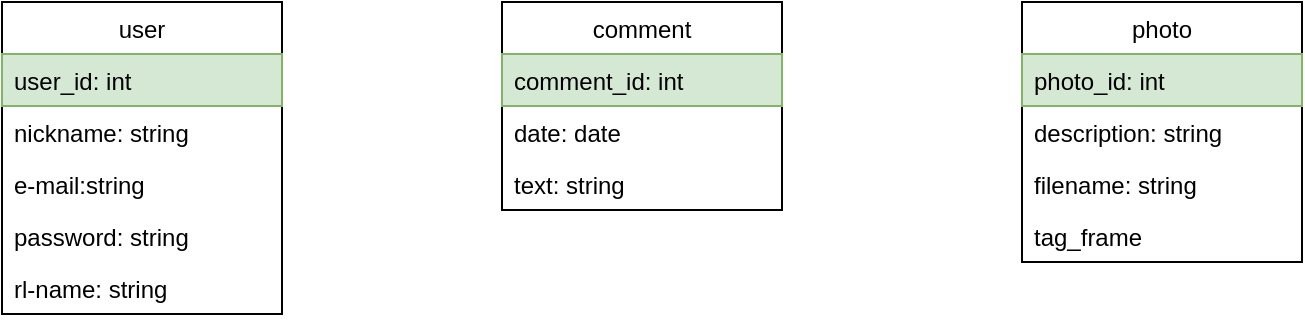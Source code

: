 <mxfile version="13.7.9" type="device"><diagram id="jsvfjkCYXVXmmavjDsk5" name="Page-1"><mxGraphModel dx="821" dy="688" grid="1" gridSize="10" guides="1" tooltips="1" connect="1" arrows="1" fold="1" page="1" pageScale="1" pageWidth="850" pageHeight="1100" math="0" shadow="0"><root><mxCell id="0"/><mxCell id="1" parent="0"/><mxCell id="8a8eE7dcxF4ihFzAs9rM-1" value="user" style="swimlane;fontStyle=0;childLayout=stackLayout;horizontal=1;startSize=26;fillColor=none;horizontalStack=0;resizeParent=1;resizeParentMax=0;resizeLast=0;collapsible=1;marginBottom=0;" vertex="1" parent="1"><mxGeometry x="120" y="180" width="140" height="156" as="geometry"/></mxCell><mxCell id="8a8eE7dcxF4ihFzAs9rM-6" value="user_id: int" style="text;strokeColor=#82b366;fillColor=#d5e8d4;align=left;verticalAlign=top;spacingLeft=4;spacingRight=4;overflow=hidden;rotatable=0;points=[[0,0.5],[1,0.5]];portConstraint=eastwest;" vertex="1" parent="8a8eE7dcxF4ihFzAs9rM-1"><mxGeometry y="26" width="140" height="26" as="geometry"/></mxCell><mxCell id="8a8eE7dcxF4ihFzAs9rM-2" value="nickname: string" style="text;strokeColor=none;fillColor=none;align=left;verticalAlign=top;spacingLeft=4;spacingRight=4;overflow=hidden;rotatable=0;points=[[0,0.5],[1,0.5]];portConstraint=eastwest;" vertex="1" parent="8a8eE7dcxF4ihFzAs9rM-1"><mxGeometry y="52" width="140" height="26" as="geometry"/></mxCell><mxCell id="8a8eE7dcxF4ihFzAs9rM-3" value="e-mail:string" style="text;strokeColor=none;fillColor=none;align=left;verticalAlign=top;spacingLeft=4;spacingRight=4;overflow=hidden;rotatable=0;points=[[0,0.5],[1,0.5]];portConstraint=eastwest;" vertex="1" parent="8a8eE7dcxF4ihFzAs9rM-1"><mxGeometry y="78" width="140" height="26" as="geometry"/></mxCell><mxCell id="8a8eE7dcxF4ihFzAs9rM-4" value="password: string" style="text;strokeColor=none;fillColor=none;align=left;verticalAlign=top;spacingLeft=4;spacingRight=4;overflow=hidden;rotatable=0;points=[[0,0.5],[1,0.5]];portConstraint=eastwest;" vertex="1" parent="8a8eE7dcxF4ihFzAs9rM-1"><mxGeometry y="104" width="140" height="26" as="geometry"/></mxCell><mxCell id="8a8eE7dcxF4ihFzAs9rM-13" value="rl-name: string" style="text;strokeColor=none;fillColor=none;align=left;verticalAlign=top;spacingLeft=4;spacingRight=4;overflow=hidden;rotatable=0;points=[[0,0.5],[1,0.5]];portConstraint=eastwest;" vertex="1" parent="8a8eE7dcxF4ihFzAs9rM-1"><mxGeometry y="130" width="140" height="26" as="geometry"/></mxCell><mxCell id="8a8eE7dcxF4ihFzAs9rM-9" value="photo" style="swimlane;fontStyle=0;childLayout=stackLayout;horizontal=1;startSize=26;fillColor=none;horizontalStack=0;resizeParent=1;resizeParentMax=0;resizeLast=0;collapsible=1;marginBottom=0;" vertex="1" parent="1"><mxGeometry x="630" y="180" width="140" height="130" as="geometry"/></mxCell><mxCell id="8a8eE7dcxF4ihFzAs9rM-10" value="photo_id: int" style="text;strokeColor=#82b366;fillColor=#d5e8d4;align=left;verticalAlign=top;spacingLeft=4;spacingRight=4;overflow=hidden;rotatable=0;points=[[0,0.5],[1,0.5]];portConstraint=eastwest;" vertex="1" parent="8a8eE7dcxF4ihFzAs9rM-9"><mxGeometry y="26" width="140" height="26" as="geometry"/></mxCell><mxCell id="8a8eE7dcxF4ihFzAs9rM-11" value="description: string" style="text;strokeColor=none;fillColor=none;align=left;verticalAlign=top;spacingLeft=4;spacingRight=4;overflow=hidden;rotatable=0;points=[[0,0.5],[1,0.5]];portConstraint=eastwest;" vertex="1" parent="8a8eE7dcxF4ihFzAs9rM-9"><mxGeometry y="52" width="140" height="26" as="geometry"/></mxCell><mxCell id="8a8eE7dcxF4ihFzAs9rM-12" value="filename: string" style="text;strokeColor=none;fillColor=none;align=left;verticalAlign=top;spacingLeft=4;spacingRight=4;overflow=hidden;rotatable=0;points=[[0,0.5],[1,0.5]];portConstraint=eastwest;" vertex="1" parent="8a8eE7dcxF4ihFzAs9rM-9"><mxGeometry y="78" width="140" height="26" as="geometry"/></mxCell><mxCell id="8a8eE7dcxF4ihFzAs9rM-15" value="tag_frame" style="text;strokeColor=none;fillColor=none;align=left;verticalAlign=top;spacingLeft=4;spacingRight=4;overflow=hidden;rotatable=0;points=[[0,0.5],[1,0.5]];portConstraint=eastwest;" vertex="1" parent="8a8eE7dcxF4ihFzAs9rM-9"><mxGeometry y="104" width="140" height="26" as="geometry"/></mxCell><mxCell id="8a8eE7dcxF4ihFzAs9rM-5" value="comment" style="swimlane;fontStyle=0;childLayout=stackLayout;horizontal=1;startSize=26;fillColor=none;horizontalStack=0;resizeParent=1;resizeParentMax=0;resizeLast=0;collapsible=1;marginBottom=0;" vertex="1" parent="1"><mxGeometry x="370" y="180" width="140" height="104" as="geometry"/></mxCell><mxCell id="8a8eE7dcxF4ihFzAs9rM-14" value="comment_id: int" style="text;strokeColor=#82b366;fillColor=#d5e8d4;align=left;verticalAlign=top;spacingLeft=4;spacingRight=4;overflow=hidden;rotatable=0;points=[[0,0.5],[1,0.5]];portConstraint=eastwest;" vertex="1" parent="8a8eE7dcxF4ihFzAs9rM-5"><mxGeometry y="26" width="140" height="26" as="geometry"/></mxCell><mxCell id="8a8eE7dcxF4ihFzAs9rM-7" value="date: date" style="text;strokeColor=none;fillColor=none;align=left;verticalAlign=top;spacingLeft=4;spacingRight=4;overflow=hidden;rotatable=0;points=[[0,0.5],[1,0.5]];portConstraint=eastwest;" vertex="1" parent="8a8eE7dcxF4ihFzAs9rM-5"><mxGeometry y="52" width="140" height="26" as="geometry"/></mxCell><mxCell id="8a8eE7dcxF4ihFzAs9rM-8" value="text: string" style="text;strokeColor=none;fillColor=none;align=left;verticalAlign=top;spacingLeft=4;spacingRight=4;overflow=hidden;rotatable=0;points=[[0,0.5],[1,0.5]];portConstraint=eastwest;" vertex="1" parent="8a8eE7dcxF4ihFzAs9rM-5"><mxGeometry y="78" width="140" height="26" as="geometry"/></mxCell></root></mxGraphModel></diagram></mxfile>